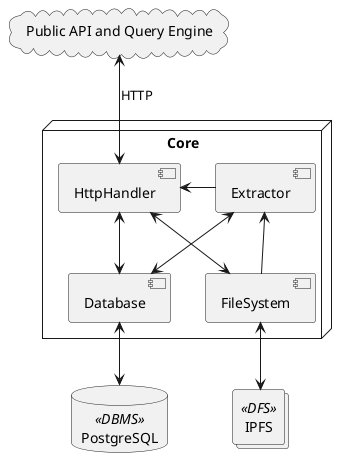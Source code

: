 @startuml
node Core {
    component Database as meta
    component FileSystem as files
    component HttpHandler as http
    component Extractor as extract
}

collections IPFS <<DFS>>
files <--> IPFS

database PostgreSQL <<DBMS>>
meta <--> PostgreSQL

http <--> files
http <--> meta
http <-right- extract
extract <-down- files
extract <-down-> meta

cloud "Public API and Query Engine" as client
client <--> http : HTTP
@enduml
